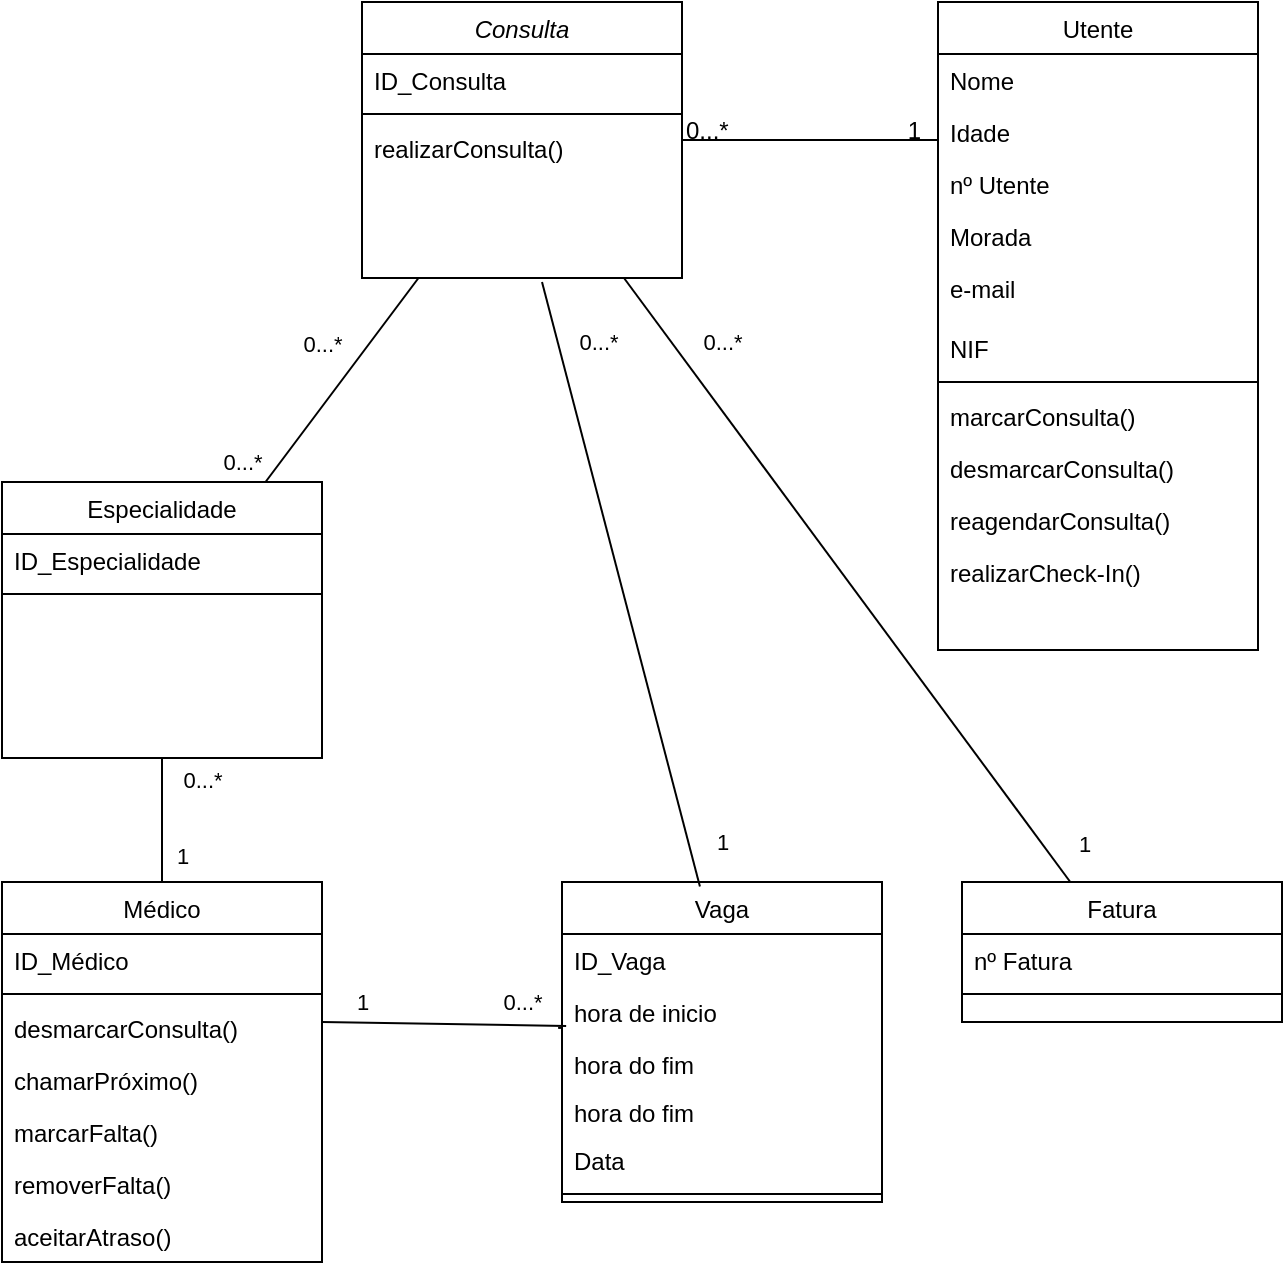 <mxfile version="14.2.6" type="device"><diagram id="C5RBs43oDa-KdzZeNtuy" name="Page-1"><mxGraphModel dx="868" dy="450" grid="1" gridSize="10" guides="1" tooltips="1" connect="1" arrows="1" fold="1" page="1" pageScale="1" pageWidth="827" pageHeight="1169" math="0" shadow="0"><root><mxCell id="WIyWlLk6GJQsqaUBKTNV-0"/><mxCell id="WIyWlLk6GJQsqaUBKTNV-1" parent="WIyWlLk6GJQsqaUBKTNV-0"/><mxCell id="zkfFHV4jXpPFQw0GAbJ--0" value="Consulta" style="swimlane;fontStyle=2;align=center;verticalAlign=top;childLayout=stackLayout;horizontal=1;startSize=26;horizontalStack=0;resizeParent=1;resizeLast=0;collapsible=1;marginBottom=0;rounded=0;shadow=0;strokeWidth=1;" parent="WIyWlLk6GJQsqaUBKTNV-1" vertex="1"><mxGeometry x="220" y="120" width="160" height="138" as="geometry"><mxRectangle x="230" y="140" width="160" height="26" as="alternateBounds"/></mxGeometry></mxCell><mxCell id="zkfFHV4jXpPFQw0GAbJ--1" value="ID_Consulta" style="text;align=left;verticalAlign=top;spacingLeft=4;spacingRight=4;overflow=hidden;rotatable=0;points=[[0,0.5],[1,0.5]];portConstraint=eastwest;" parent="zkfFHV4jXpPFQw0GAbJ--0" vertex="1"><mxGeometry y="26" width="160" height="26" as="geometry"/></mxCell><mxCell id="zkfFHV4jXpPFQw0GAbJ--4" value="" style="line;html=1;strokeWidth=1;align=left;verticalAlign=middle;spacingTop=-1;spacingLeft=3;spacingRight=3;rotatable=0;labelPosition=right;points=[];portConstraint=eastwest;" parent="zkfFHV4jXpPFQw0GAbJ--0" vertex="1"><mxGeometry y="52" width="160" height="8" as="geometry"/></mxCell><mxCell id="1ADT5FoQATowBVroIH5f-36" value="realizarConsulta()" style="text;align=left;verticalAlign=top;spacingLeft=4;spacingRight=4;overflow=hidden;rotatable=0;points=[[0,0.5],[1,0.5]];portConstraint=eastwest;rounded=0;shadow=0;html=0;" parent="zkfFHV4jXpPFQw0GAbJ--0" vertex="1"><mxGeometry y="60" width="160" height="26" as="geometry"/></mxCell><mxCell id="zkfFHV4jXpPFQw0GAbJ--6" value="Especialidade" style="swimlane;fontStyle=0;align=center;verticalAlign=top;childLayout=stackLayout;horizontal=1;startSize=26;horizontalStack=0;resizeParent=1;resizeLast=0;collapsible=1;marginBottom=0;rounded=0;shadow=0;strokeWidth=1;" parent="WIyWlLk6GJQsqaUBKTNV-1" vertex="1"><mxGeometry x="40" y="360" width="160" height="138" as="geometry"><mxRectangle x="130" y="380" width="160" height="26" as="alternateBounds"/></mxGeometry></mxCell><mxCell id="zkfFHV4jXpPFQw0GAbJ--7" value="ID_Especialidade" style="text;align=left;verticalAlign=top;spacingLeft=4;spacingRight=4;overflow=hidden;rotatable=0;points=[[0,0.5],[1,0.5]];portConstraint=eastwest;" parent="zkfFHV4jXpPFQw0GAbJ--6" vertex="1"><mxGeometry y="26" width="160" height="26" as="geometry"/></mxCell><mxCell id="zkfFHV4jXpPFQw0GAbJ--9" value="" style="line;html=1;strokeWidth=1;align=left;verticalAlign=middle;spacingTop=-1;spacingLeft=3;spacingRight=3;rotatable=0;labelPosition=right;points=[];portConstraint=eastwest;" parent="zkfFHV4jXpPFQw0GAbJ--6" vertex="1"><mxGeometry y="52" width="160" height="8" as="geometry"/></mxCell><mxCell id="zkfFHV4jXpPFQw0GAbJ--12" value="" style="endArrow=none;endSize=10;endFill=0;shadow=0;strokeWidth=1;rounded=0;elbow=vertical;" parent="WIyWlLk6GJQsqaUBKTNV-1" source="zkfFHV4jXpPFQw0GAbJ--6" target="zkfFHV4jXpPFQw0GAbJ--0" edge="1"><mxGeometry width="160" relative="1" as="geometry"><mxPoint x="200" y="203" as="sourcePoint"/><mxPoint x="200" y="203" as="targetPoint"/></mxGeometry></mxCell><mxCell id="1ADT5FoQATowBVroIH5f-9" value="0...*" style="edgeLabel;html=1;align=center;verticalAlign=middle;resizable=0;points=[];" parent="zkfFHV4jXpPFQw0GAbJ--12" vertex="1" connectable="0"><mxGeometry x="0.784" relative="1" as="geometry"><mxPoint x="-40.15" y="21.2" as="offset"/></mxGeometry></mxCell><mxCell id="1ADT5FoQATowBVroIH5f-10" value="0...*" style="edgeLabel;html=1;align=center;verticalAlign=middle;resizable=0;points=[];" parent="zkfFHV4jXpPFQw0GAbJ--12" vertex="1" connectable="0"><mxGeometry x="-0.816" y="1" relative="1" as="geometry"><mxPoint x="-18.15" as="offset"/></mxGeometry></mxCell><mxCell id="zkfFHV4jXpPFQw0GAbJ--13" value="Fatura" style="swimlane;fontStyle=0;align=center;verticalAlign=top;childLayout=stackLayout;horizontal=1;startSize=26;horizontalStack=0;resizeParent=1;resizeLast=0;collapsible=1;marginBottom=0;rounded=0;shadow=0;strokeWidth=1;" parent="WIyWlLk6GJQsqaUBKTNV-1" vertex="1"><mxGeometry x="520" y="560" width="160" height="70" as="geometry"><mxRectangle x="340" y="380" width="170" height="26" as="alternateBounds"/></mxGeometry></mxCell><mxCell id="zkfFHV4jXpPFQw0GAbJ--14" value="nº Fatura" style="text;align=left;verticalAlign=top;spacingLeft=4;spacingRight=4;overflow=hidden;rotatable=0;points=[[0,0.5],[1,0.5]];portConstraint=eastwest;" parent="zkfFHV4jXpPFQw0GAbJ--13" vertex="1"><mxGeometry y="26" width="160" height="26" as="geometry"/></mxCell><mxCell id="zkfFHV4jXpPFQw0GAbJ--15" value="" style="line;html=1;strokeWidth=1;align=left;verticalAlign=middle;spacingTop=-1;spacingLeft=3;spacingRight=3;rotatable=0;labelPosition=right;points=[];portConstraint=eastwest;" parent="zkfFHV4jXpPFQw0GAbJ--13" vertex="1"><mxGeometry y="52" width="160" height="8" as="geometry"/></mxCell><mxCell id="zkfFHV4jXpPFQw0GAbJ--16" value="" style="endArrow=none;endSize=10;endFill=0;shadow=0;strokeWidth=1;rounded=0;elbow=vertical;" parent="WIyWlLk6GJQsqaUBKTNV-1" source="zkfFHV4jXpPFQw0GAbJ--13" target="zkfFHV4jXpPFQw0GAbJ--0" edge="1"><mxGeometry width="160" relative="1" as="geometry"><mxPoint x="210" y="373" as="sourcePoint"/><mxPoint x="310" y="271" as="targetPoint"/></mxGeometry></mxCell><mxCell id="1ADT5FoQATowBVroIH5f-1" value="0...*" style="edgeLabel;html=1;align=center;verticalAlign=middle;resizable=0;points=[];" parent="zkfFHV4jXpPFQw0GAbJ--16" vertex="1" connectable="0"><mxGeometry x="0.849" relative="1" as="geometry"><mxPoint x="32.08" y="9.08" as="offset"/></mxGeometry></mxCell><mxCell id="1ADT5FoQATowBVroIH5f-3" value="1" style="edgeLabel;html=1;align=center;verticalAlign=middle;resizable=0;points=[];" parent="zkfFHV4jXpPFQw0GAbJ--16" vertex="1" connectable="0"><mxGeometry x="-0.847" y="-2" relative="1" as="geometry"><mxPoint x="21.49" y="4.51" as="offset"/></mxGeometry></mxCell><mxCell id="zkfFHV4jXpPFQw0GAbJ--17" value="Utente" style="swimlane;fontStyle=0;align=center;verticalAlign=top;childLayout=stackLayout;horizontal=1;startSize=26;horizontalStack=0;resizeParent=1;resizeLast=0;collapsible=1;marginBottom=0;rounded=0;shadow=0;strokeWidth=1;" parent="WIyWlLk6GJQsqaUBKTNV-1" vertex="1"><mxGeometry x="508" y="120" width="160" height="324" as="geometry"><mxRectangle x="550" y="140" width="160" height="26" as="alternateBounds"/></mxGeometry></mxCell><mxCell id="zkfFHV4jXpPFQw0GAbJ--18" value="Nome" style="text;align=left;verticalAlign=top;spacingLeft=4;spacingRight=4;overflow=hidden;rotatable=0;points=[[0,0.5],[1,0.5]];portConstraint=eastwest;" parent="zkfFHV4jXpPFQw0GAbJ--17" vertex="1"><mxGeometry y="26" width="160" height="26" as="geometry"/></mxCell><mxCell id="zkfFHV4jXpPFQw0GAbJ--19" value="Idade" style="text;align=left;verticalAlign=top;spacingLeft=4;spacingRight=4;overflow=hidden;rotatable=0;points=[[0,0.5],[1,0.5]];portConstraint=eastwest;rounded=0;shadow=0;html=0;" parent="zkfFHV4jXpPFQw0GAbJ--17" vertex="1"><mxGeometry y="52" width="160" height="26" as="geometry"/></mxCell><mxCell id="zkfFHV4jXpPFQw0GAbJ--20" value="nº Utente" style="text;align=left;verticalAlign=top;spacingLeft=4;spacingRight=4;overflow=hidden;rotatable=0;points=[[0,0.5],[1,0.5]];portConstraint=eastwest;rounded=0;shadow=0;html=0;" parent="zkfFHV4jXpPFQw0GAbJ--17" vertex="1"><mxGeometry y="78" width="160" height="26" as="geometry"/></mxCell><mxCell id="zkfFHV4jXpPFQw0GAbJ--21" value="Morada" style="text;align=left;verticalAlign=top;spacingLeft=4;spacingRight=4;overflow=hidden;rotatable=0;points=[[0,0.5],[1,0.5]];portConstraint=eastwest;rounded=0;shadow=0;html=0;" parent="zkfFHV4jXpPFQw0GAbJ--17" vertex="1"><mxGeometry y="104" width="160" height="26" as="geometry"/></mxCell><mxCell id="zkfFHV4jXpPFQw0GAbJ--22" value="e-mail" style="text;align=left;verticalAlign=top;spacingLeft=4;spacingRight=4;overflow=hidden;rotatable=0;points=[[0,0.5],[1,0.5]];portConstraint=eastwest;rounded=0;shadow=0;html=0;" parent="zkfFHV4jXpPFQw0GAbJ--17" vertex="1"><mxGeometry y="130" width="160" height="30" as="geometry"/></mxCell><mxCell id="1ADT5FoQATowBVroIH5f-0" value="NIF" style="text;align=left;verticalAlign=top;spacingLeft=4;spacingRight=4;overflow=hidden;rotatable=0;points=[[0,0.5],[1,0.5]];portConstraint=eastwest;rounded=0;shadow=0;html=0;" parent="zkfFHV4jXpPFQw0GAbJ--17" vertex="1"><mxGeometry y="160" width="160" height="26" as="geometry"/></mxCell><mxCell id="zkfFHV4jXpPFQw0GAbJ--23" value="" style="line;html=1;strokeWidth=1;align=left;verticalAlign=middle;spacingTop=-1;spacingLeft=3;spacingRight=3;rotatable=0;labelPosition=right;points=[];portConstraint=eastwest;" parent="zkfFHV4jXpPFQw0GAbJ--17" vertex="1"><mxGeometry y="186" width="160" height="8" as="geometry"/></mxCell><mxCell id="1ADT5FoQATowBVroIH5f-27" value="marcarConsulta()" style="text;align=left;verticalAlign=top;spacingLeft=4;spacingRight=4;overflow=hidden;rotatable=0;points=[[0,0.5],[1,0.5]];portConstraint=eastwest;rounded=0;shadow=0;html=0;" parent="zkfFHV4jXpPFQw0GAbJ--17" vertex="1"><mxGeometry y="194" width="160" height="26" as="geometry"/></mxCell><mxCell id="1ADT5FoQATowBVroIH5f-28" value="desmarcarConsulta()" style="text;align=left;verticalAlign=top;spacingLeft=4;spacingRight=4;overflow=hidden;rotatable=0;points=[[0,0.5],[1,0.5]];portConstraint=eastwest;rounded=0;shadow=0;html=0;" parent="zkfFHV4jXpPFQw0GAbJ--17" vertex="1"><mxGeometry y="220" width="160" height="26" as="geometry"/></mxCell><mxCell id="1ADT5FoQATowBVroIH5f-34" value="reagendarConsulta()" style="text;align=left;verticalAlign=top;spacingLeft=4;spacingRight=4;overflow=hidden;rotatable=0;points=[[0,0.5],[1,0.5]];portConstraint=eastwest;rounded=0;shadow=0;html=0;" parent="zkfFHV4jXpPFQw0GAbJ--17" vertex="1"><mxGeometry y="246" width="160" height="26" as="geometry"/></mxCell><mxCell id="1ADT5FoQATowBVroIH5f-35" value="realizarCheck-In()" style="text;align=left;verticalAlign=top;spacingLeft=4;spacingRight=4;overflow=hidden;rotatable=0;points=[[0,0.5],[1,0.5]];portConstraint=eastwest;rounded=0;shadow=0;html=0;" parent="zkfFHV4jXpPFQw0GAbJ--17" vertex="1"><mxGeometry y="272" width="160" height="26" as="geometry"/></mxCell><mxCell id="zkfFHV4jXpPFQw0GAbJ--26" value="" style="endArrow=none;shadow=0;strokeWidth=1;rounded=0;endFill=0;edgeStyle=elbowEdgeStyle;elbow=vertical;" parent="WIyWlLk6GJQsqaUBKTNV-1" source="zkfFHV4jXpPFQw0GAbJ--0" target="zkfFHV4jXpPFQw0GAbJ--17" edge="1"><mxGeometry x="0.5" y="41" relative="1" as="geometry"><mxPoint x="380" y="192" as="sourcePoint"/><mxPoint x="540" y="192" as="targetPoint"/><mxPoint x="-40" y="32" as="offset"/></mxGeometry></mxCell><mxCell id="zkfFHV4jXpPFQw0GAbJ--27" value="0...*" style="resizable=0;align=left;verticalAlign=bottom;labelBackgroundColor=none;fontSize=12;" parent="zkfFHV4jXpPFQw0GAbJ--26" connectable="0" vertex="1"><mxGeometry x="-1" relative="1" as="geometry"><mxPoint y="4" as="offset"/></mxGeometry></mxCell><mxCell id="zkfFHV4jXpPFQw0GAbJ--28" value="1" style="resizable=0;align=right;verticalAlign=bottom;labelBackgroundColor=none;fontSize=12;" parent="zkfFHV4jXpPFQw0GAbJ--26" connectable="0" vertex="1"><mxGeometry x="1" relative="1" as="geometry"><mxPoint x="-7" y="4" as="offset"/></mxGeometry></mxCell><mxCell id="1ADT5FoQATowBVroIH5f-4" value="Médico" style="swimlane;fontStyle=0;align=center;verticalAlign=top;childLayout=stackLayout;horizontal=1;startSize=26;horizontalStack=0;resizeParent=1;resizeLast=0;collapsible=1;marginBottom=0;rounded=0;shadow=0;strokeWidth=1;" parent="WIyWlLk6GJQsqaUBKTNV-1" vertex="1"><mxGeometry x="40" y="560" width="160" height="190" as="geometry"><mxRectangle x="130" y="380" width="160" height="26" as="alternateBounds"/></mxGeometry></mxCell><mxCell id="1ADT5FoQATowBVroIH5f-5" value="ID_Médico" style="text;align=left;verticalAlign=top;spacingLeft=4;spacingRight=4;overflow=hidden;rotatable=0;points=[[0,0.5],[1,0.5]];portConstraint=eastwest;" parent="1ADT5FoQATowBVroIH5f-4" vertex="1"><mxGeometry y="26" width="160" height="26" as="geometry"/></mxCell><mxCell id="1ADT5FoQATowBVroIH5f-6" value="" style="line;html=1;strokeWidth=1;align=left;verticalAlign=middle;spacingTop=-1;spacingLeft=3;spacingRight=3;rotatable=0;labelPosition=right;points=[];portConstraint=eastwest;" parent="1ADT5FoQATowBVroIH5f-4" vertex="1"><mxGeometry y="52" width="160" height="8" as="geometry"/></mxCell><mxCell id="1ADT5FoQATowBVroIH5f-29" value="desmarcarConsulta()" style="text;align=left;verticalAlign=top;spacingLeft=4;spacingRight=4;overflow=hidden;rotatable=0;points=[[0,0.5],[1,0.5]];portConstraint=eastwest;rounded=0;shadow=0;html=0;" parent="1ADT5FoQATowBVroIH5f-4" vertex="1"><mxGeometry y="60" width="160" height="26" as="geometry"/></mxCell><mxCell id="1ADT5FoQATowBVroIH5f-30" value="chamarPróximo()" style="text;align=left;verticalAlign=top;spacingLeft=4;spacingRight=4;overflow=hidden;rotatable=0;points=[[0,0.5],[1,0.5]];portConstraint=eastwest;rounded=0;shadow=0;html=0;" parent="1ADT5FoQATowBVroIH5f-4" vertex="1"><mxGeometry y="86" width="160" height="26" as="geometry"/></mxCell><mxCell id="1ADT5FoQATowBVroIH5f-31" value="marcarFalta()" style="text;align=left;verticalAlign=top;spacingLeft=4;spacingRight=4;overflow=hidden;rotatable=0;points=[[0,0.5],[1,0.5]];portConstraint=eastwest;rounded=0;shadow=0;html=0;" parent="1ADT5FoQATowBVroIH5f-4" vertex="1"><mxGeometry y="112" width="160" height="26" as="geometry"/></mxCell><mxCell id="1ADT5FoQATowBVroIH5f-33" value="removerFalta()" style="text;align=left;verticalAlign=top;spacingLeft=4;spacingRight=4;overflow=hidden;rotatable=0;points=[[0,0.5],[1,0.5]];portConstraint=eastwest;rounded=0;shadow=0;html=0;" parent="1ADT5FoQATowBVroIH5f-4" vertex="1"><mxGeometry y="138" width="160" height="26" as="geometry"/></mxCell><mxCell id="1ADT5FoQATowBVroIH5f-32" value="aceitarAtraso()" style="text;align=left;verticalAlign=top;spacingLeft=4;spacingRight=4;overflow=hidden;rotatable=0;points=[[0,0.5],[1,0.5]];portConstraint=eastwest;rounded=0;shadow=0;html=0;" parent="1ADT5FoQATowBVroIH5f-4" vertex="1"><mxGeometry y="164" width="160" height="26" as="geometry"/></mxCell><mxCell id="1ADT5FoQATowBVroIH5f-7" value="" style="endArrow=none;html=1;exitX=0.5;exitY=0;exitDx=0;exitDy=0;" parent="WIyWlLk6GJQsqaUBKTNV-1" source="1ADT5FoQATowBVroIH5f-4" edge="1"><mxGeometry width="50" height="50" relative="1" as="geometry"><mxPoint x="250" y="528" as="sourcePoint"/><mxPoint x="120" y="498" as="targetPoint"/></mxGeometry></mxCell><mxCell id="1ADT5FoQATowBVroIH5f-8" value="0...*" style="edgeLabel;html=1;align=center;verticalAlign=middle;resizable=0;points=[];" parent="1ADT5FoQATowBVroIH5f-7" vertex="1" connectable="0"><mxGeometry x="0.645" relative="1" as="geometry"><mxPoint x="20" as="offset"/></mxGeometry></mxCell><mxCell id="1ADT5FoQATowBVroIH5f-11" value="1" style="edgeLabel;html=1;align=center;verticalAlign=middle;resizable=0;points=[];" parent="1ADT5FoQATowBVroIH5f-7" vertex="1" connectable="0"><mxGeometry x="-0.581" relative="1" as="geometry"><mxPoint x="10" as="offset"/></mxGeometry></mxCell><mxCell id="1ADT5FoQATowBVroIH5f-12" value="Vaga" style="swimlane;fontStyle=0;align=center;verticalAlign=top;childLayout=stackLayout;horizontal=1;startSize=26;horizontalStack=0;resizeParent=1;resizeLast=0;collapsible=1;marginBottom=0;rounded=0;shadow=0;strokeWidth=1;" parent="WIyWlLk6GJQsqaUBKTNV-1" vertex="1"><mxGeometry x="320" y="560" width="160" height="160" as="geometry"><mxRectangle x="130" y="380" width="160" height="26" as="alternateBounds"/></mxGeometry></mxCell><mxCell id="1ADT5FoQATowBVroIH5f-13" value="ID_Vaga" style="text;align=left;verticalAlign=top;spacingLeft=4;spacingRight=4;overflow=hidden;rotatable=0;points=[[0,0.5],[1,0.5]];portConstraint=eastwest;" parent="1ADT5FoQATowBVroIH5f-12" vertex="1"><mxGeometry y="26" width="160" height="26" as="geometry"/></mxCell><mxCell id="1ADT5FoQATowBVroIH5f-18" value="hora de inicio" style="text;align=left;verticalAlign=top;spacingLeft=4;spacingRight=4;overflow=hidden;rotatable=0;points=[[0,0.5],[1,0.5]];portConstraint=eastwest;" parent="1ADT5FoQATowBVroIH5f-12" vertex="1"><mxGeometry y="52" width="160" height="26" as="geometry"/></mxCell><mxCell id="1ADT5FoQATowBVroIH5f-24" value="hora do fim" style="text;align=left;verticalAlign=top;spacingLeft=4;spacingRight=4;overflow=hidden;rotatable=0;points=[[0,0.5],[1,0.5]];portConstraint=eastwest;" parent="1ADT5FoQATowBVroIH5f-12" vertex="1"><mxGeometry y="78" width="160" height="24" as="geometry"/></mxCell><mxCell id="1ADT5FoQATowBVroIH5f-19" value="hora do fim" style="text;align=left;verticalAlign=top;spacingLeft=4;spacingRight=4;overflow=hidden;rotatable=0;points=[[0,0.5],[1,0.5]];portConstraint=eastwest;" parent="1ADT5FoQATowBVroIH5f-12" vertex="1"><mxGeometry y="102" width="160" height="24" as="geometry"/></mxCell><mxCell id="zkfFHV4jXpPFQw0GAbJ--2" value="Data" style="text;align=left;verticalAlign=top;spacingLeft=4;spacingRight=4;overflow=hidden;rotatable=0;points=[[0,0.5],[1,0.5]];portConstraint=eastwest;rounded=0;shadow=0;html=0;" parent="1ADT5FoQATowBVroIH5f-12" vertex="1"><mxGeometry y="126" width="160" height="26" as="geometry"/></mxCell><mxCell id="1ADT5FoQATowBVroIH5f-14" value="" style="line;html=1;strokeWidth=1;align=left;verticalAlign=middle;spacingTop=-1;spacingLeft=3;spacingRight=3;rotatable=0;labelPosition=right;points=[];portConstraint=eastwest;" parent="1ADT5FoQATowBVroIH5f-12" vertex="1"><mxGeometry y="152" width="160" height="8" as="geometry"/></mxCell><mxCell id="1ADT5FoQATowBVroIH5f-23" style="edgeStyle=none;rounded=0;orthogonalLoop=1;jettySize=auto;html=1;entryX=-0.012;entryY=0.808;entryDx=0;entryDy=0;entryPerimeter=0;endArrow=none;endFill=0;" parent="1ADT5FoQATowBVroIH5f-12" source="1ADT5FoQATowBVroIH5f-18" target="1ADT5FoQATowBVroIH5f-18" edge="1"><mxGeometry relative="1" as="geometry"/></mxCell><mxCell id="1ADT5FoQATowBVroIH5f-15" value="" style="endArrow=none;html=1;exitX=0.431;exitY=0.014;exitDx=0;exitDy=0;exitPerimeter=0;" parent="WIyWlLk6GJQsqaUBKTNV-1" source="1ADT5FoQATowBVroIH5f-12" edge="1"><mxGeometry width="50" height="50" relative="1" as="geometry"><mxPoint x="240" y="430" as="sourcePoint"/><mxPoint x="310" y="260" as="targetPoint"/></mxGeometry></mxCell><mxCell id="1ADT5FoQATowBVroIH5f-16" value="0...*" style="edgeLabel;html=1;align=center;verticalAlign=middle;resizable=0;points=[];" parent="1ADT5FoQATowBVroIH5f-15" vertex="1" connectable="0"><mxGeometry x="0.804" relative="1" as="geometry"><mxPoint x="20.1" y="0.6" as="offset"/></mxGeometry></mxCell><mxCell id="1ADT5FoQATowBVroIH5f-17" value="1" style="edgeLabel;html=1;align=center;verticalAlign=middle;resizable=0;points=[];" parent="1ADT5FoQATowBVroIH5f-15" vertex="1" connectable="0"><mxGeometry x="-0.707" y="-1" relative="1" as="geometry"><mxPoint x="21.7" y="22.52" as="offset"/></mxGeometry></mxCell><mxCell id="1ADT5FoQATowBVroIH5f-20" value="" style="endArrow=none;html=1;entryX=0.013;entryY=0.769;entryDx=0;entryDy=0;entryPerimeter=0;" parent="WIyWlLk6GJQsqaUBKTNV-1" target="1ADT5FoQATowBVroIH5f-18" edge="1"><mxGeometry width="50" height="50" relative="1" as="geometry"><mxPoint x="200" y="630" as="sourcePoint"/><mxPoint x="310" y="630" as="targetPoint"/></mxGeometry></mxCell><mxCell id="1ADT5FoQATowBVroIH5f-25" value="1" style="edgeLabel;html=1;align=center;verticalAlign=middle;resizable=0;points=[];" parent="1ADT5FoQATowBVroIH5f-20" vertex="1" connectable="0"><mxGeometry x="-0.837" y="1" relative="1" as="geometry"><mxPoint x="9.99" y="-9.16" as="offset"/></mxGeometry></mxCell><mxCell id="1ADT5FoQATowBVroIH5f-26" value="0...*" style="edgeLabel;html=1;align=center;verticalAlign=middle;resizable=0;points=[];" parent="1ADT5FoQATowBVroIH5f-20" vertex="1" connectable="0"><mxGeometry x="0.77" y="-3" relative="1" as="geometry"><mxPoint x="-7.94" y="-14.76" as="offset"/></mxGeometry></mxCell></root></mxGraphModel></diagram></mxfile>